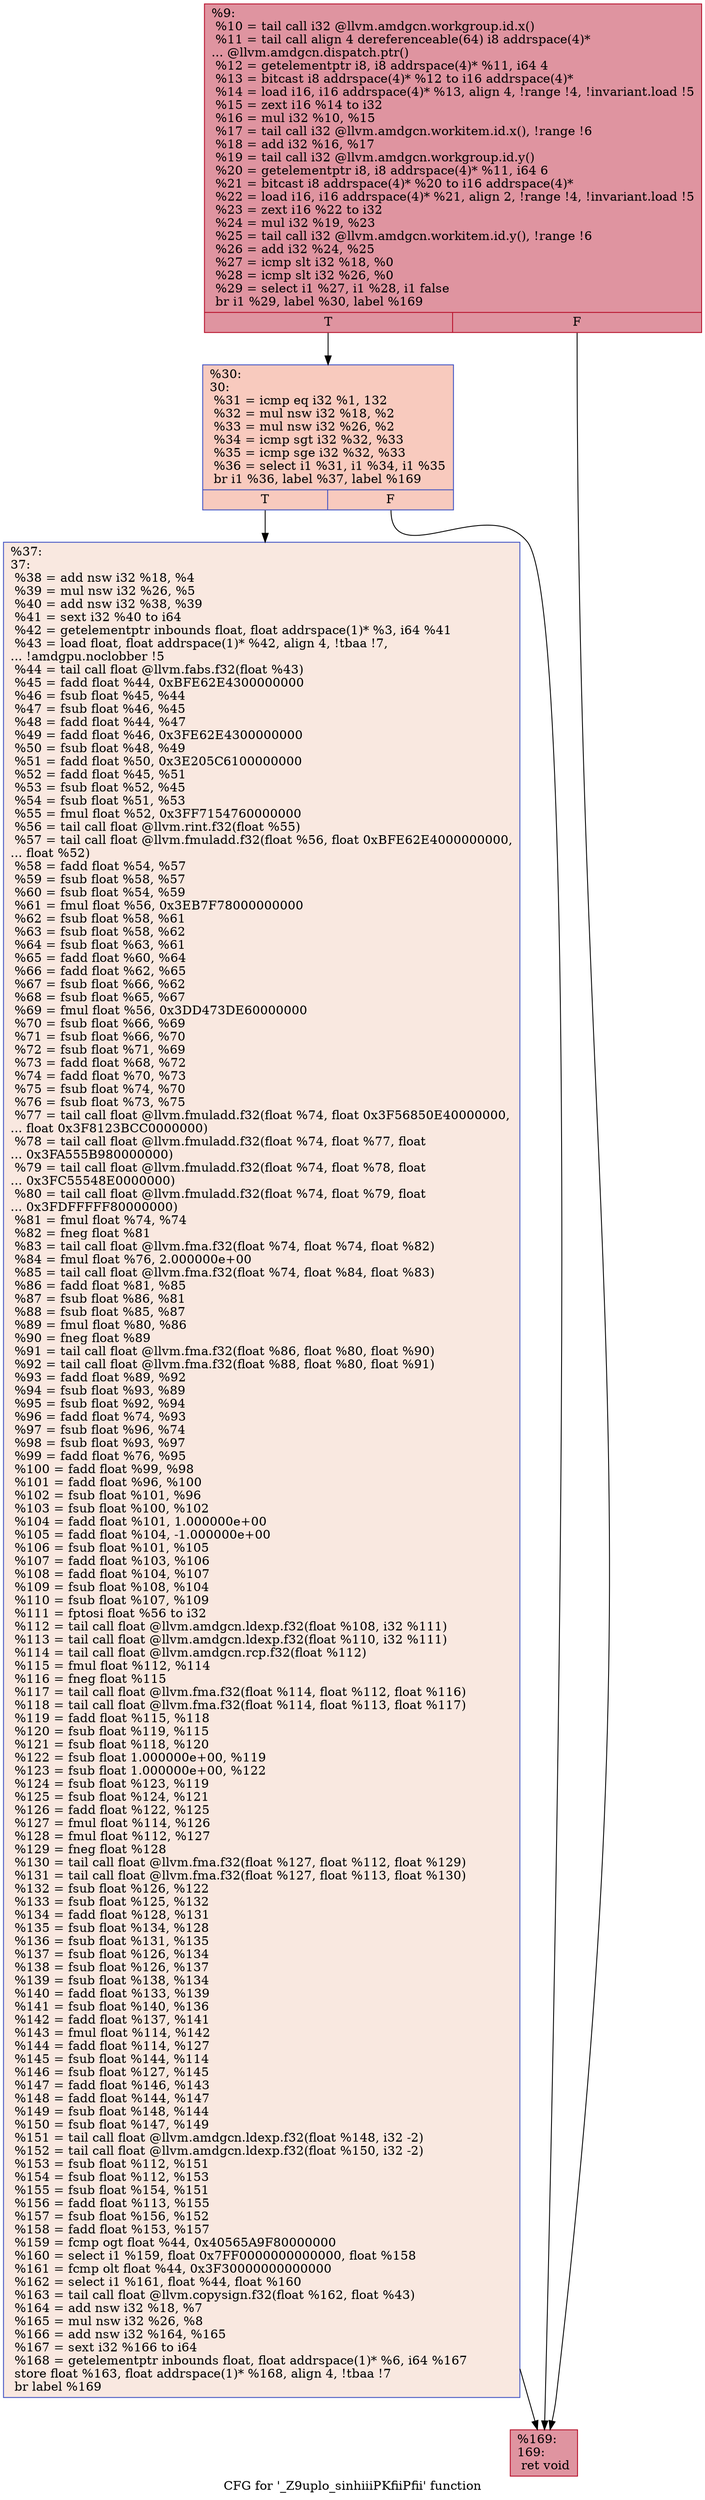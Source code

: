 digraph "CFG for '_Z9uplo_sinhiiiPKfiiPfii' function" {
	label="CFG for '_Z9uplo_sinhiiiPKfiiPfii' function";

	Node0x5e8a150 [shape=record,color="#b70d28ff", style=filled, fillcolor="#b70d2870",label="{%9:\l  %10 = tail call i32 @llvm.amdgcn.workgroup.id.x()\l  %11 = tail call align 4 dereferenceable(64) i8 addrspace(4)*\l... @llvm.amdgcn.dispatch.ptr()\l  %12 = getelementptr i8, i8 addrspace(4)* %11, i64 4\l  %13 = bitcast i8 addrspace(4)* %12 to i16 addrspace(4)*\l  %14 = load i16, i16 addrspace(4)* %13, align 4, !range !4, !invariant.load !5\l  %15 = zext i16 %14 to i32\l  %16 = mul i32 %10, %15\l  %17 = tail call i32 @llvm.amdgcn.workitem.id.x(), !range !6\l  %18 = add i32 %16, %17\l  %19 = tail call i32 @llvm.amdgcn.workgroup.id.y()\l  %20 = getelementptr i8, i8 addrspace(4)* %11, i64 6\l  %21 = bitcast i8 addrspace(4)* %20 to i16 addrspace(4)*\l  %22 = load i16, i16 addrspace(4)* %21, align 2, !range !4, !invariant.load !5\l  %23 = zext i16 %22 to i32\l  %24 = mul i32 %19, %23\l  %25 = tail call i32 @llvm.amdgcn.workitem.id.y(), !range !6\l  %26 = add i32 %24, %25\l  %27 = icmp slt i32 %18, %0\l  %28 = icmp slt i32 %26, %0\l  %29 = select i1 %27, i1 %28, i1 false\l  br i1 %29, label %30, label %169\l|{<s0>T|<s1>F}}"];
	Node0x5e8a150:s0 -> Node0x5e8e710;
	Node0x5e8a150:s1 -> Node0x5e8e7a0;
	Node0x5e8e710 [shape=record,color="#3d50c3ff", style=filled, fillcolor="#ef886b70",label="{%30:\l30:                                               \l  %31 = icmp eq i32 %1, 132\l  %32 = mul nsw i32 %18, %2\l  %33 = mul nsw i32 %26, %2\l  %34 = icmp sgt i32 %32, %33\l  %35 = icmp sge i32 %32, %33\l  %36 = select i1 %31, i1 %34, i1 %35\l  br i1 %36, label %37, label %169\l|{<s0>T|<s1>F}}"];
	Node0x5e8e710:s0 -> Node0x5e8c790;
	Node0x5e8e710:s1 -> Node0x5e8e7a0;
	Node0x5e8c790 [shape=record,color="#3d50c3ff", style=filled, fillcolor="#f1ccb870",label="{%37:\l37:                                               \l  %38 = add nsw i32 %18, %4\l  %39 = mul nsw i32 %26, %5\l  %40 = add nsw i32 %38, %39\l  %41 = sext i32 %40 to i64\l  %42 = getelementptr inbounds float, float addrspace(1)* %3, i64 %41\l  %43 = load float, float addrspace(1)* %42, align 4, !tbaa !7,\l... !amdgpu.noclobber !5\l  %44 = tail call float @llvm.fabs.f32(float %43)\l  %45 = fadd float %44, 0xBFE62E4300000000\l  %46 = fsub float %45, %44\l  %47 = fsub float %46, %45\l  %48 = fadd float %44, %47\l  %49 = fadd float %46, 0x3FE62E4300000000\l  %50 = fsub float %48, %49\l  %51 = fadd float %50, 0x3E205C6100000000\l  %52 = fadd float %45, %51\l  %53 = fsub float %52, %45\l  %54 = fsub float %51, %53\l  %55 = fmul float %52, 0x3FF7154760000000\l  %56 = tail call float @llvm.rint.f32(float %55)\l  %57 = tail call float @llvm.fmuladd.f32(float %56, float 0xBFE62E4000000000,\l... float %52)\l  %58 = fadd float %54, %57\l  %59 = fsub float %58, %57\l  %60 = fsub float %54, %59\l  %61 = fmul float %56, 0x3EB7F78000000000\l  %62 = fsub float %58, %61\l  %63 = fsub float %58, %62\l  %64 = fsub float %63, %61\l  %65 = fadd float %60, %64\l  %66 = fadd float %62, %65\l  %67 = fsub float %66, %62\l  %68 = fsub float %65, %67\l  %69 = fmul float %56, 0x3DD473DE60000000\l  %70 = fsub float %66, %69\l  %71 = fsub float %66, %70\l  %72 = fsub float %71, %69\l  %73 = fadd float %68, %72\l  %74 = fadd float %70, %73\l  %75 = fsub float %74, %70\l  %76 = fsub float %73, %75\l  %77 = tail call float @llvm.fmuladd.f32(float %74, float 0x3F56850E40000000,\l... float 0x3F8123BCC0000000)\l  %78 = tail call float @llvm.fmuladd.f32(float %74, float %77, float\l... 0x3FA555B980000000)\l  %79 = tail call float @llvm.fmuladd.f32(float %74, float %78, float\l... 0x3FC55548E0000000)\l  %80 = tail call float @llvm.fmuladd.f32(float %74, float %79, float\l... 0x3FDFFFFF80000000)\l  %81 = fmul float %74, %74\l  %82 = fneg float %81\l  %83 = tail call float @llvm.fma.f32(float %74, float %74, float %82)\l  %84 = fmul float %76, 2.000000e+00\l  %85 = tail call float @llvm.fma.f32(float %74, float %84, float %83)\l  %86 = fadd float %81, %85\l  %87 = fsub float %86, %81\l  %88 = fsub float %85, %87\l  %89 = fmul float %80, %86\l  %90 = fneg float %89\l  %91 = tail call float @llvm.fma.f32(float %86, float %80, float %90)\l  %92 = tail call float @llvm.fma.f32(float %88, float %80, float %91)\l  %93 = fadd float %89, %92\l  %94 = fsub float %93, %89\l  %95 = fsub float %92, %94\l  %96 = fadd float %74, %93\l  %97 = fsub float %96, %74\l  %98 = fsub float %93, %97\l  %99 = fadd float %76, %95\l  %100 = fadd float %99, %98\l  %101 = fadd float %96, %100\l  %102 = fsub float %101, %96\l  %103 = fsub float %100, %102\l  %104 = fadd float %101, 1.000000e+00\l  %105 = fadd float %104, -1.000000e+00\l  %106 = fsub float %101, %105\l  %107 = fadd float %103, %106\l  %108 = fadd float %104, %107\l  %109 = fsub float %108, %104\l  %110 = fsub float %107, %109\l  %111 = fptosi float %56 to i32\l  %112 = tail call float @llvm.amdgcn.ldexp.f32(float %108, i32 %111)\l  %113 = tail call float @llvm.amdgcn.ldexp.f32(float %110, i32 %111)\l  %114 = tail call float @llvm.amdgcn.rcp.f32(float %112)\l  %115 = fmul float %112, %114\l  %116 = fneg float %115\l  %117 = tail call float @llvm.fma.f32(float %114, float %112, float %116)\l  %118 = tail call float @llvm.fma.f32(float %114, float %113, float %117)\l  %119 = fadd float %115, %118\l  %120 = fsub float %119, %115\l  %121 = fsub float %118, %120\l  %122 = fsub float 1.000000e+00, %119\l  %123 = fsub float 1.000000e+00, %122\l  %124 = fsub float %123, %119\l  %125 = fsub float %124, %121\l  %126 = fadd float %122, %125\l  %127 = fmul float %114, %126\l  %128 = fmul float %112, %127\l  %129 = fneg float %128\l  %130 = tail call float @llvm.fma.f32(float %127, float %112, float %129)\l  %131 = tail call float @llvm.fma.f32(float %127, float %113, float %130)\l  %132 = fsub float %126, %122\l  %133 = fsub float %125, %132\l  %134 = fadd float %128, %131\l  %135 = fsub float %134, %128\l  %136 = fsub float %131, %135\l  %137 = fsub float %126, %134\l  %138 = fsub float %126, %137\l  %139 = fsub float %138, %134\l  %140 = fadd float %133, %139\l  %141 = fsub float %140, %136\l  %142 = fadd float %137, %141\l  %143 = fmul float %114, %142\l  %144 = fadd float %114, %127\l  %145 = fsub float %144, %114\l  %146 = fsub float %127, %145\l  %147 = fadd float %146, %143\l  %148 = fadd float %144, %147\l  %149 = fsub float %148, %144\l  %150 = fsub float %147, %149\l  %151 = tail call float @llvm.amdgcn.ldexp.f32(float %148, i32 -2)\l  %152 = tail call float @llvm.amdgcn.ldexp.f32(float %150, i32 -2)\l  %153 = fsub float %112, %151\l  %154 = fsub float %112, %153\l  %155 = fsub float %154, %151\l  %156 = fadd float %113, %155\l  %157 = fsub float %156, %152\l  %158 = fadd float %153, %157\l  %159 = fcmp ogt float %44, 0x40565A9F80000000\l  %160 = select i1 %159, float 0x7FF0000000000000, float %158\l  %161 = fcmp olt float %44, 0x3F30000000000000\l  %162 = select i1 %161, float %44, float %160\l  %163 = tail call float @llvm.copysign.f32(float %162, float %43)\l  %164 = add nsw i32 %18, %7\l  %165 = mul nsw i32 %26, %8\l  %166 = add nsw i32 %164, %165\l  %167 = sext i32 %166 to i64\l  %168 = getelementptr inbounds float, float addrspace(1)* %6, i64 %167\l  store float %163, float addrspace(1)* %168, align 4, !tbaa !7\l  br label %169\l}"];
	Node0x5e8c790 -> Node0x5e8e7a0;
	Node0x5e8e7a0 [shape=record,color="#b70d28ff", style=filled, fillcolor="#b70d2870",label="{%169:\l169:                                              \l  ret void\l}"];
}
